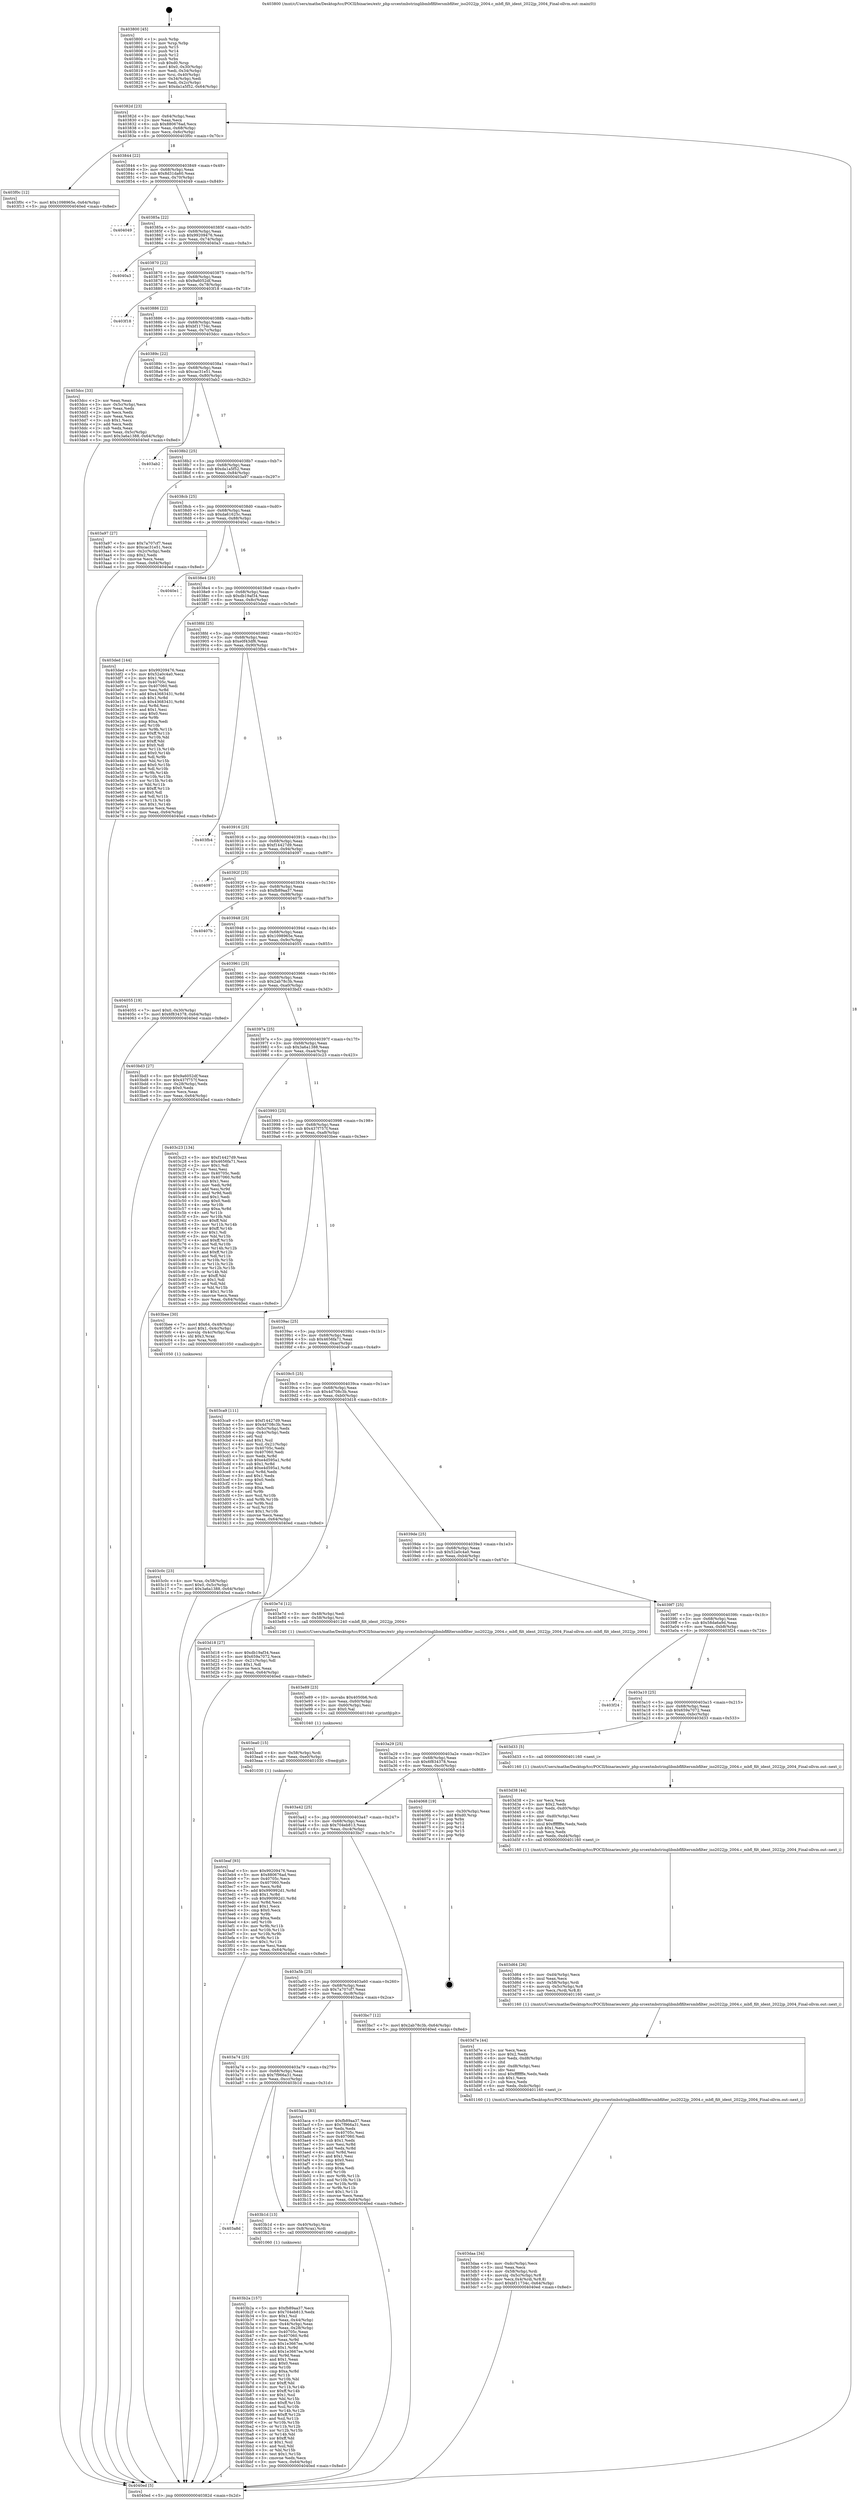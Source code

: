 digraph "0x403800" {
  label = "0x403800 (/mnt/c/Users/mathe/Desktop/tcc/POCII/binaries/extr_php-srcextmbstringlibmbflfiltersmbfilter_iso2022jp_2004.c_mbfl_filt_ident_2022jp_2004_Final-ollvm.out::main(0))"
  labelloc = "t"
  node[shape=record]

  Entry [label="",width=0.3,height=0.3,shape=circle,fillcolor=black,style=filled]
  "0x40382d" [label="{
     0x40382d [23]\l
     | [instrs]\l
     &nbsp;&nbsp;0x40382d \<+3\>: mov -0x64(%rbp),%eax\l
     &nbsp;&nbsp;0x403830 \<+2\>: mov %eax,%ecx\l
     &nbsp;&nbsp;0x403832 \<+6\>: sub $0x880676ad,%ecx\l
     &nbsp;&nbsp;0x403838 \<+3\>: mov %eax,-0x68(%rbp)\l
     &nbsp;&nbsp;0x40383b \<+3\>: mov %ecx,-0x6c(%rbp)\l
     &nbsp;&nbsp;0x40383e \<+6\>: je 0000000000403f0c \<main+0x70c\>\l
  }"]
  "0x403f0c" [label="{
     0x403f0c [12]\l
     | [instrs]\l
     &nbsp;&nbsp;0x403f0c \<+7\>: movl $0x1098965e,-0x64(%rbp)\l
     &nbsp;&nbsp;0x403f13 \<+5\>: jmp 00000000004040ed \<main+0x8ed\>\l
  }"]
  "0x403844" [label="{
     0x403844 [22]\l
     | [instrs]\l
     &nbsp;&nbsp;0x403844 \<+5\>: jmp 0000000000403849 \<main+0x49\>\l
     &nbsp;&nbsp;0x403849 \<+3\>: mov -0x68(%rbp),%eax\l
     &nbsp;&nbsp;0x40384c \<+5\>: sub $0x8d31da60,%eax\l
     &nbsp;&nbsp;0x403851 \<+3\>: mov %eax,-0x70(%rbp)\l
     &nbsp;&nbsp;0x403854 \<+6\>: je 0000000000404049 \<main+0x849\>\l
  }"]
  Exit [label="",width=0.3,height=0.3,shape=circle,fillcolor=black,style=filled,peripheries=2]
  "0x404049" [label="{
     0x404049\l
  }", style=dashed]
  "0x40385a" [label="{
     0x40385a [22]\l
     | [instrs]\l
     &nbsp;&nbsp;0x40385a \<+5\>: jmp 000000000040385f \<main+0x5f\>\l
     &nbsp;&nbsp;0x40385f \<+3\>: mov -0x68(%rbp),%eax\l
     &nbsp;&nbsp;0x403862 \<+5\>: sub $0x99209476,%eax\l
     &nbsp;&nbsp;0x403867 \<+3\>: mov %eax,-0x74(%rbp)\l
     &nbsp;&nbsp;0x40386a \<+6\>: je 00000000004040a3 \<main+0x8a3\>\l
  }"]
  "0x403eaf" [label="{
     0x403eaf [93]\l
     | [instrs]\l
     &nbsp;&nbsp;0x403eaf \<+5\>: mov $0x99209476,%eax\l
     &nbsp;&nbsp;0x403eb4 \<+5\>: mov $0x880676ad,%esi\l
     &nbsp;&nbsp;0x403eb9 \<+7\>: mov 0x40705c,%ecx\l
     &nbsp;&nbsp;0x403ec0 \<+7\>: mov 0x407060,%edx\l
     &nbsp;&nbsp;0x403ec7 \<+3\>: mov %ecx,%r8d\l
     &nbsp;&nbsp;0x403eca \<+7\>: add $0x990992d1,%r8d\l
     &nbsp;&nbsp;0x403ed1 \<+4\>: sub $0x1,%r8d\l
     &nbsp;&nbsp;0x403ed5 \<+7\>: sub $0x990992d1,%r8d\l
     &nbsp;&nbsp;0x403edc \<+4\>: imul %r8d,%ecx\l
     &nbsp;&nbsp;0x403ee0 \<+3\>: and $0x1,%ecx\l
     &nbsp;&nbsp;0x403ee3 \<+3\>: cmp $0x0,%ecx\l
     &nbsp;&nbsp;0x403ee6 \<+4\>: sete %r9b\l
     &nbsp;&nbsp;0x403eea \<+3\>: cmp $0xa,%edx\l
     &nbsp;&nbsp;0x403eed \<+4\>: setl %r10b\l
     &nbsp;&nbsp;0x403ef1 \<+3\>: mov %r9b,%r11b\l
     &nbsp;&nbsp;0x403ef4 \<+3\>: and %r10b,%r11b\l
     &nbsp;&nbsp;0x403ef7 \<+3\>: xor %r10b,%r9b\l
     &nbsp;&nbsp;0x403efa \<+3\>: or %r9b,%r11b\l
     &nbsp;&nbsp;0x403efd \<+4\>: test $0x1,%r11b\l
     &nbsp;&nbsp;0x403f01 \<+3\>: cmovne %esi,%eax\l
     &nbsp;&nbsp;0x403f04 \<+3\>: mov %eax,-0x64(%rbp)\l
     &nbsp;&nbsp;0x403f07 \<+5\>: jmp 00000000004040ed \<main+0x8ed\>\l
  }"]
  "0x4040a3" [label="{
     0x4040a3\l
  }", style=dashed]
  "0x403870" [label="{
     0x403870 [22]\l
     | [instrs]\l
     &nbsp;&nbsp;0x403870 \<+5\>: jmp 0000000000403875 \<main+0x75\>\l
     &nbsp;&nbsp;0x403875 \<+3\>: mov -0x68(%rbp),%eax\l
     &nbsp;&nbsp;0x403878 \<+5\>: sub $0x9a6052df,%eax\l
     &nbsp;&nbsp;0x40387d \<+3\>: mov %eax,-0x78(%rbp)\l
     &nbsp;&nbsp;0x403880 \<+6\>: je 0000000000403f18 \<main+0x718\>\l
  }"]
  "0x403ea0" [label="{
     0x403ea0 [15]\l
     | [instrs]\l
     &nbsp;&nbsp;0x403ea0 \<+4\>: mov -0x58(%rbp),%rdi\l
     &nbsp;&nbsp;0x403ea4 \<+6\>: mov %eax,-0xe0(%rbp)\l
     &nbsp;&nbsp;0x403eaa \<+5\>: call 0000000000401030 \<free@plt\>\l
     | [calls]\l
     &nbsp;&nbsp;0x401030 \{1\} (unknown)\l
  }"]
  "0x403f18" [label="{
     0x403f18\l
  }", style=dashed]
  "0x403886" [label="{
     0x403886 [22]\l
     | [instrs]\l
     &nbsp;&nbsp;0x403886 \<+5\>: jmp 000000000040388b \<main+0x8b\>\l
     &nbsp;&nbsp;0x40388b \<+3\>: mov -0x68(%rbp),%eax\l
     &nbsp;&nbsp;0x40388e \<+5\>: sub $0xbf11734c,%eax\l
     &nbsp;&nbsp;0x403893 \<+3\>: mov %eax,-0x7c(%rbp)\l
     &nbsp;&nbsp;0x403896 \<+6\>: je 0000000000403dcc \<main+0x5cc\>\l
  }"]
  "0x403e89" [label="{
     0x403e89 [23]\l
     | [instrs]\l
     &nbsp;&nbsp;0x403e89 \<+10\>: movabs $0x4050b6,%rdi\l
     &nbsp;&nbsp;0x403e93 \<+3\>: mov %eax,-0x60(%rbp)\l
     &nbsp;&nbsp;0x403e96 \<+3\>: mov -0x60(%rbp),%esi\l
     &nbsp;&nbsp;0x403e99 \<+2\>: mov $0x0,%al\l
     &nbsp;&nbsp;0x403e9b \<+5\>: call 0000000000401040 \<printf@plt\>\l
     | [calls]\l
     &nbsp;&nbsp;0x401040 \{1\} (unknown)\l
  }"]
  "0x403dcc" [label="{
     0x403dcc [33]\l
     | [instrs]\l
     &nbsp;&nbsp;0x403dcc \<+2\>: xor %eax,%eax\l
     &nbsp;&nbsp;0x403dce \<+3\>: mov -0x5c(%rbp),%ecx\l
     &nbsp;&nbsp;0x403dd1 \<+2\>: mov %eax,%edx\l
     &nbsp;&nbsp;0x403dd3 \<+2\>: sub %ecx,%edx\l
     &nbsp;&nbsp;0x403dd5 \<+2\>: mov %eax,%ecx\l
     &nbsp;&nbsp;0x403dd7 \<+3\>: sub $0x1,%ecx\l
     &nbsp;&nbsp;0x403dda \<+2\>: add %ecx,%edx\l
     &nbsp;&nbsp;0x403ddc \<+2\>: sub %edx,%eax\l
     &nbsp;&nbsp;0x403dde \<+3\>: mov %eax,-0x5c(%rbp)\l
     &nbsp;&nbsp;0x403de1 \<+7\>: movl $0x3a6a1388,-0x64(%rbp)\l
     &nbsp;&nbsp;0x403de8 \<+5\>: jmp 00000000004040ed \<main+0x8ed\>\l
  }"]
  "0x40389c" [label="{
     0x40389c [22]\l
     | [instrs]\l
     &nbsp;&nbsp;0x40389c \<+5\>: jmp 00000000004038a1 \<main+0xa1\>\l
     &nbsp;&nbsp;0x4038a1 \<+3\>: mov -0x68(%rbp),%eax\l
     &nbsp;&nbsp;0x4038a4 \<+5\>: sub $0xcac31e51,%eax\l
     &nbsp;&nbsp;0x4038a9 \<+3\>: mov %eax,-0x80(%rbp)\l
     &nbsp;&nbsp;0x4038ac \<+6\>: je 0000000000403ab2 \<main+0x2b2\>\l
  }"]
  "0x403daa" [label="{
     0x403daa [34]\l
     | [instrs]\l
     &nbsp;&nbsp;0x403daa \<+6\>: mov -0xdc(%rbp),%ecx\l
     &nbsp;&nbsp;0x403db0 \<+3\>: imul %eax,%ecx\l
     &nbsp;&nbsp;0x403db3 \<+4\>: mov -0x58(%rbp),%rdi\l
     &nbsp;&nbsp;0x403db7 \<+4\>: movslq -0x5c(%rbp),%r8\l
     &nbsp;&nbsp;0x403dbb \<+5\>: mov %ecx,0x4(%rdi,%r8,8)\l
     &nbsp;&nbsp;0x403dc0 \<+7\>: movl $0xbf11734c,-0x64(%rbp)\l
     &nbsp;&nbsp;0x403dc7 \<+5\>: jmp 00000000004040ed \<main+0x8ed\>\l
  }"]
  "0x403ab2" [label="{
     0x403ab2\l
  }", style=dashed]
  "0x4038b2" [label="{
     0x4038b2 [25]\l
     | [instrs]\l
     &nbsp;&nbsp;0x4038b2 \<+5\>: jmp 00000000004038b7 \<main+0xb7\>\l
     &nbsp;&nbsp;0x4038b7 \<+3\>: mov -0x68(%rbp),%eax\l
     &nbsp;&nbsp;0x4038ba \<+5\>: sub $0xda1a5f52,%eax\l
     &nbsp;&nbsp;0x4038bf \<+6\>: mov %eax,-0x84(%rbp)\l
     &nbsp;&nbsp;0x4038c5 \<+6\>: je 0000000000403a97 \<main+0x297\>\l
  }"]
  "0x403d7e" [label="{
     0x403d7e [44]\l
     | [instrs]\l
     &nbsp;&nbsp;0x403d7e \<+2\>: xor %ecx,%ecx\l
     &nbsp;&nbsp;0x403d80 \<+5\>: mov $0x2,%edx\l
     &nbsp;&nbsp;0x403d85 \<+6\>: mov %edx,-0xd8(%rbp)\l
     &nbsp;&nbsp;0x403d8b \<+1\>: cltd\l
     &nbsp;&nbsp;0x403d8c \<+6\>: mov -0xd8(%rbp),%esi\l
     &nbsp;&nbsp;0x403d92 \<+2\>: idiv %esi\l
     &nbsp;&nbsp;0x403d94 \<+6\>: imul $0xfffffffe,%edx,%edx\l
     &nbsp;&nbsp;0x403d9a \<+3\>: sub $0x1,%ecx\l
     &nbsp;&nbsp;0x403d9d \<+2\>: sub %ecx,%edx\l
     &nbsp;&nbsp;0x403d9f \<+6\>: mov %edx,-0xdc(%rbp)\l
     &nbsp;&nbsp;0x403da5 \<+5\>: call 0000000000401160 \<next_i\>\l
     | [calls]\l
     &nbsp;&nbsp;0x401160 \{1\} (/mnt/c/Users/mathe/Desktop/tcc/POCII/binaries/extr_php-srcextmbstringlibmbflfiltersmbfilter_iso2022jp_2004.c_mbfl_filt_ident_2022jp_2004_Final-ollvm.out::next_i)\l
  }"]
  "0x403a97" [label="{
     0x403a97 [27]\l
     | [instrs]\l
     &nbsp;&nbsp;0x403a97 \<+5\>: mov $0x7a707cf7,%eax\l
     &nbsp;&nbsp;0x403a9c \<+5\>: mov $0xcac31e51,%ecx\l
     &nbsp;&nbsp;0x403aa1 \<+3\>: mov -0x2c(%rbp),%edx\l
     &nbsp;&nbsp;0x403aa4 \<+3\>: cmp $0x2,%edx\l
     &nbsp;&nbsp;0x403aa7 \<+3\>: cmovne %ecx,%eax\l
     &nbsp;&nbsp;0x403aaa \<+3\>: mov %eax,-0x64(%rbp)\l
     &nbsp;&nbsp;0x403aad \<+5\>: jmp 00000000004040ed \<main+0x8ed\>\l
  }"]
  "0x4038cb" [label="{
     0x4038cb [25]\l
     | [instrs]\l
     &nbsp;&nbsp;0x4038cb \<+5\>: jmp 00000000004038d0 \<main+0xd0\>\l
     &nbsp;&nbsp;0x4038d0 \<+3\>: mov -0x68(%rbp),%eax\l
     &nbsp;&nbsp;0x4038d3 \<+5\>: sub $0xda61625c,%eax\l
     &nbsp;&nbsp;0x4038d8 \<+6\>: mov %eax,-0x88(%rbp)\l
     &nbsp;&nbsp;0x4038de \<+6\>: je 00000000004040e1 \<main+0x8e1\>\l
  }"]
  "0x4040ed" [label="{
     0x4040ed [5]\l
     | [instrs]\l
     &nbsp;&nbsp;0x4040ed \<+5\>: jmp 000000000040382d \<main+0x2d\>\l
  }"]
  "0x403800" [label="{
     0x403800 [45]\l
     | [instrs]\l
     &nbsp;&nbsp;0x403800 \<+1\>: push %rbp\l
     &nbsp;&nbsp;0x403801 \<+3\>: mov %rsp,%rbp\l
     &nbsp;&nbsp;0x403804 \<+2\>: push %r15\l
     &nbsp;&nbsp;0x403806 \<+2\>: push %r14\l
     &nbsp;&nbsp;0x403808 \<+2\>: push %r12\l
     &nbsp;&nbsp;0x40380a \<+1\>: push %rbx\l
     &nbsp;&nbsp;0x40380b \<+7\>: sub $0xd0,%rsp\l
     &nbsp;&nbsp;0x403812 \<+7\>: movl $0x0,-0x30(%rbp)\l
     &nbsp;&nbsp;0x403819 \<+3\>: mov %edi,-0x34(%rbp)\l
     &nbsp;&nbsp;0x40381c \<+4\>: mov %rsi,-0x40(%rbp)\l
     &nbsp;&nbsp;0x403820 \<+3\>: mov -0x34(%rbp),%edi\l
     &nbsp;&nbsp;0x403823 \<+3\>: mov %edi,-0x2c(%rbp)\l
     &nbsp;&nbsp;0x403826 \<+7\>: movl $0xda1a5f52,-0x64(%rbp)\l
  }"]
  "0x403d64" [label="{
     0x403d64 [26]\l
     | [instrs]\l
     &nbsp;&nbsp;0x403d64 \<+6\>: mov -0xd4(%rbp),%ecx\l
     &nbsp;&nbsp;0x403d6a \<+3\>: imul %eax,%ecx\l
     &nbsp;&nbsp;0x403d6d \<+4\>: mov -0x58(%rbp),%rdi\l
     &nbsp;&nbsp;0x403d71 \<+4\>: movslq -0x5c(%rbp),%r8\l
     &nbsp;&nbsp;0x403d75 \<+4\>: mov %ecx,(%rdi,%r8,8)\l
     &nbsp;&nbsp;0x403d79 \<+5\>: call 0000000000401160 \<next_i\>\l
     | [calls]\l
     &nbsp;&nbsp;0x401160 \{1\} (/mnt/c/Users/mathe/Desktop/tcc/POCII/binaries/extr_php-srcextmbstringlibmbflfiltersmbfilter_iso2022jp_2004.c_mbfl_filt_ident_2022jp_2004_Final-ollvm.out::next_i)\l
  }"]
  "0x4040e1" [label="{
     0x4040e1\l
  }", style=dashed]
  "0x4038e4" [label="{
     0x4038e4 [25]\l
     | [instrs]\l
     &nbsp;&nbsp;0x4038e4 \<+5\>: jmp 00000000004038e9 \<main+0xe9\>\l
     &nbsp;&nbsp;0x4038e9 \<+3\>: mov -0x68(%rbp),%eax\l
     &nbsp;&nbsp;0x4038ec \<+5\>: sub $0xdb19af34,%eax\l
     &nbsp;&nbsp;0x4038f1 \<+6\>: mov %eax,-0x8c(%rbp)\l
     &nbsp;&nbsp;0x4038f7 \<+6\>: je 0000000000403ded \<main+0x5ed\>\l
  }"]
  "0x403d38" [label="{
     0x403d38 [44]\l
     | [instrs]\l
     &nbsp;&nbsp;0x403d38 \<+2\>: xor %ecx,%ecx\l
     &nbsp;&nbsp;0x403d3a \<+5\>: mov $0x2,%edx\l
     &nbsp;&nbsp;0x403d3f \<+6\>: mov %edx,-0xd0(%rbp)\l
     &nbsp;&nbsp;0x403d45 \<+1\>: cltd\l
     &nbsp;&nbsp;0x403d46 \<+6\>: mov -0xd0(%rbp),%esi\l
     &nbsp;&nbsp;0x403d4c \<+2\>: idiv %esi\l
     &nbsp;&nbsp;0x403d4e \<+6\>: imul $0xfffffffe,%edx,%edx\l
     &nbsp;&nbsp;0x403d54 \<+3\>: sub $0x1,%ecx\l
     &nbsp;&nbsp;0x403d57 \<+2\>: sub %ecx,%edx\l
     &nbsp;&nbsp;0x403d59 \<+6\>: mov %edx,-0xd4(%rbp)\l
     &nbsp;&nbsp;0x403d5f \<+5\>: call 0000000000401160 \<next_i\>\l
     | [calls]\l
     &nbsp;&nbsp;0x401160 \{1\} (/mnt/c/Users/mathe/Desktop/tcc/POCII/binaries/extr_php-srcextmbstringlibmbflfiltersmbfilter_iso2022jp_2004.c_mbfl_filt_ident_2022jp_2004_Final-ollvm.out::next_i)\l
  }"]
  "0x403ded" [label="{
     0x403ded [144]\l
     | [instrs]\l
     &nbsp;&nbsp;0x403ded \<+5\>: mov $0x99209476,%eax\l
     &nbsp;&nbsp;0x403df2 \<+5\>: mov $0x52a0c4a0,%ecx\l
     &nbsp;&nbsp;0x403df7 \<+2\>: mov $0x1,%dl\l
     &nbsp;&nbsp;0x403df9 \<+7\>: mov 0x40705c,%esi\l
     &nbsp;&nbsp;0x403e00 \<+7\>: mov 0x407060,%edi\l
     &nbsp;&nbsp;0x403e07 \<+3\>: mov %esi,%r8d\l
     &nbsp;&nbsp;0x403e0a \<+7\>: add $0x43683431,%r8d\l
     &nbsp;&nbsp;0x403e11 \<+4\>: sub $0x1,%r8d\l
     &nbsp;&nbsp;0x403e15 \<+7\>: sub $0x43683431,%r8d\l
     &nbsp;&nbsp;0x403e1c \<+4\>: imul %r8d,%esi\l
     &nbsp;&nbsp;0x403e20 \<+3\>: and $0x1,%esi\l
     &nbsp;&nbsp;0x403e23 \<+3\>: cmp $0x0,%esi\l
     &nbsp;&nbsp;0x403e26 \<+4\>: sete %r9b\l
     &nbsp;&nbsp;0x403e2a \<+3\>: cmp $0xa,%edi\l
     &nbsp;&nbsp;0x403e2d \<+4\>: setl %r10b\l
     &nbsp;&nbsp;0x403e31 \<+3\>: mov %r9b,%r11b\l
     &nbsp;&nbsp;0x403e34 \<+4\>: xor $0xff,%r11b\l
     &nbsp;&nbsp;0x403e38 \<+3\>: mov %r10b,%bl\l
     &nbsp;&nbsp;0x403e3b \<+3\>: xor $0xff,%bl\l
     &nbsp;&nbsp;0x403e3e \<+3\>: xor $0x0,%dl\l
     &nbsp;&nbsp;0x403e41 \<+3\>: mov %r11b,%r14b\l
     &nbsp;&nbsp;0x403e44 \<+4\>: and $0x0,%r14b\l
     &nbsp;&nbsp;0x403e48 \<+3\>: and %dl,%r9b\l
     &nbsp;&nbsp;0x403e4b \<+3\>: mov %bl,%r15b\l
     &nbsp;&nbsp;0x403e4e \<+4\>: and $0x0,%r15b\l
     &nbsp;&nbsp;0x403e52 \<+3\>: and %dl,%r10b\l
     &nbsp;&nbsp;0x403e55 \<+3\>: or %r9b,%r14b\l
     &nbsp;&nbsp;0x403e58 \<+3\>: or %r10b,%r15b\l
     &nbsp;&nbsp;0x403e5b \<+3\>: xor %r15b,%r14b\l
     &nbsp;&nbsp;0x403e5e \<+3\>: or %bl,%r11b\l
     &nbsp;&nbsp;0x403e61 \<+4\>: xor $0xff,%r11b\l
     &nbsp;&nbsp;0x403e65 \<+3\>: or $0x0,%dl\l
     &nbsp;&nbsp;0x403e68 \<+3\>: and %dl,%r11b\l
     &nbsp;&nbsp;0x403e6b \<+3\>: or %r11b,%r14b\l
     &nbsp;&nbsp;0x403e6e \<+4\>: test $0x1,%r14b\l
     &nbsp;&nbsp;0x403e72 \<+3\>: cmovne %ecx,%eax\l
     &nbsp;&nbsp;0x403e75 \<+3\>: mov %eax,-0x64(%rbp)\l
     &nbsp;&nbsp;0x403e78 \<+5\>: jmp 00000000004040ed \<main+0x8ed\>\l
  }"]
  "0x4038fd" [label="{
     0x4038fd [25]\l
     | [instrs]\l
     &nbsp;&nbsp;0x4038fd \<+5\>: jmp 0000000000403902 \<main+0x102\>\l
     &nbsp;&nbsp;0x403902 \<+3\>: mov -0x68(%rbp),%eax\l
     &nbsp;&nbsp;0x403905 \<+5\>: sub $0xe0f43df6,%eax\l
     &nbsp;&nbsp;0x40390a \<+6\>: mov %eax,-0x90(%rbp)\l
     &nbsp;&nbsp;0x403910 \<+6\>: je 0000000000403fb4 \<main+0x7b4\>\l
  }"]
  "0x403c0c" [label="{
     0x403c0c [23]\l
     | [instrs]\l
     &nbsp;&nbsp;0x403c0c \<+4\>: mov %rax,-0x58(%rbp)\l
     &nbsp;&nbsp;0x403c10 \<+7\>: movl $0x0,-0x5c(%rbp)\l
     &nbsp;&nbsp;0x403c17 \<+7\>: movl $0x3a6a1388,-0x64(%rbp)\l
     &nbsp;&nbsp;0x403c1e \<+5\>: jmp 00000000004040ed \<main+0x8ed\>\l
  }"]
  "0x403fb4" [label="{
     0x403fb4\l
  }", style=dashed]
  "0x403916" [label="{
     0x403916 [25]\l
     | [instrs]\l
     &nbsp;&nbsp;0x403916 \<+5\>: jmp 000000000040391b \<main+0x11b\>\l
     &nbsp;&nbsp;0x40391b \<+3\>: mov -0x68(%rbp),%eax\l
     &nbsp;&nbsp;0x40391e \<+5\>: sub $0xf14427d9,%eax\l
     &nbsp;&nbsp;0x403923 \<+6\>: mov %eax,-0x94(%rbp)\l
     &nbsp;&nbsp;0x403929 \<+6\>: je 0000000000404097 \<main+0x897\>\l
  }"]
  "0x403b2a" [label="{
     0x403b2a [157]\l
     | [instrs]\l
     &nbsp;&nbsp;0x403b2a \<+5\>: mov $0xfb89aa37,%ecx\l
     &nbsp;&nbsp;0x403b2f \<+5\>: mov $0x704eb813,%edx\l
     &nbsp;&nbsp;0x403b34 \<+3\>: mov $0x1,%sil\l
     &nbsp;&nbsp;0x403b37 \<+3\>: mov %eax,-0x44(%rbp)\l
     &nbsp;&nbsp;0x403b3a \<+3\>: mov -0x44(%rbp),%eax\l
     &nbsp;&nbsp;0x403b3d \<+3\>: mov %eax,-0x28(%rbp)\l
     &nbsp;&nbsp;0x403b40 \<+7\>: mov 0x40705c,%eax\l
     &nbsp;&nbsp;0x403b47 \<+8\>: mov 0x407060,%r8d\l
     &nbsp;&nbsp;0x403b4f \<+3\>: mov %eax,%r9d\l
     &nbsp;&nbsp;0x403b52 \<+7\>: sub $0x1e3667ee,%r9d\l
     &nbsp;&nbsp;0x403b59 \<+4\>: sub $0x1,%r9d\l
     &nbsp;&nbsp;0x403b5d \<+7\>: add $0x1e3667ee,%r9d\l
     &nbsp;&nbsp;0x403b64 \<+4\>: imul %r9d,%eax\l
     &nbsp;&nbsp;0x403b68 \<+3\>: and $0x1,%eax\l
     &nbsp;&nbsp;0x403b6b \<+3\>: cmp $0x0,%eax\l
     &nbsp;&nbsp;0x403b6e \<+4\>: sete %r10b\l
     &nbsp;&nbsp;0x403b72 \<+4\>: cmp $0xa,%r8d\l
     &nbsp;&nbsp;0x403b76 \<+4\>: setl %r11b\l
     &nbsp;&nbsp;0x403b7a \<+3\>: mov %r10b,%bl\l
     &nbsp;&nbsp;0x403b7d \<+3\>: xor $0xff,%bl\l
     &nbsp;&nbsp;0x403b80 \<+3\>: mov %r11b,%r14b\l
     &nbsp;&nbsp;0x403b83 \<+4\>: xor $0xff,%r14b\l
     &nbsp;&nbsp;0x403b87 \<+4\>: xor $0x1,%sil\l
     &nbsp;&nbsp;0x403b8b \<+3\>: mov %bl,%r15b\l
     &nbsp;&nbsp;0x403b8e \<+4\>: and $0xff,%r15b\l
     &nbsp;&nbsp;0x403b92 \<+3\>: and %sil,%r10b\l
     &nbsp;&nbsp;0x403b95 \<+3\>: mov %r14b,%r12b\l
     &nbsp;&nbsp;0x403b98 \<+4\>: and $0xff,%r12b\l
     &nbsp;&nbsp;0x403b9c \<+3\>: and %sil,%r11b\l
     &nbsp;&nbsp;0x403b9f \<+3\>: or %r10b,%r15b\l
     &nbsp;&nbsp;0x403ba2 \<+3\>: or %r11b,%r12b\l
     &nbsp;&nbsp;0x403ba5 \<+3\>: xor %r12b,%r15b\l
     &nbsp;&nbsp;0x403ba8 \<+3\>: or %r14b,%bl\l
     &nbsp;&nbsp;0x403bab \<+3\>: xor $0xff,%bl\l
     &nbsp;&nbsp;0x403bae \<+4\>: or $0x1,%sil\l
     &nbsp;&nbsp;0x403bb2 \<+3\>: and %sil,%bl\l
     &nbsp;&nbsp;0x403bb5 \<+3\>: or %bl,%r15b\l
     &nbsp;&nbsp;0x403bb8 \<+4\>: test $0x1,%r15b\l
     &nbsp;&nbsp;0x403bbc \<+3\>: cmovne %edx,%ecx\l
     &nbsp;&nbsp;0x403bbf \<+3\>: mov %ecx,-0x64(%rbp)\l
     &nbsp;&nbsp;0x403bc2 \<+5\>: jmp 00000000004040ed \<main+0x8ed\>\l
  }"]
  "0x404097" [label="{
     0x404097\l
  }", style=dashed]
  "0x40392f" [label="{
     0x40392f [25]\l
     | [instrs]\l
     &nbsp;&nbsp;0x40392f \<+5\>: jmp 0000000000403934 \<main+0x134\>\l
     &nbsp;&nbsp;0x403934 \<+3\>: mov -0x68(%rbp),%eax\l
     &nbsp;&nbsp;0x403937 \<+5\>: sub $0xfb89aa37,%eax\l
     &nbsp;&nbsp;0x40393c \<+6\>: mov %eax,-0x98(%rbp)\l
     &nbsp;&nbsp;0x403942 \<+6\>: je 000000000040407b \<main+0x87b\>\l
  }"]
  "0x403a8d" [label="{
     0x403a8d\l
  }", style=dashed]
  "0x40407b" [label="{
     0x40407b\l
  }", style=dashed]
  "0x403948" [label="{
     0x403948 [25]\l
     | [instrs]\l
     &nbsp;&nbsp;0x403948 \<+5\>: jmp 000000000040394d \<main+0x14d\>\l
     &nbsp;&nbsp;0x40394d \<+3\>: mov -0x68(%rbp),%eax\l
     &nbsp;&nbsp;0x403950 \<+5\>: sub $0x1098965e,%eax\l
     &nbsp;&nbsp;0x403955 \<+6\>: mov %eax,-0x9c(%rbp)\l
     &nbsp;&nbsp;0x40395b \<+6\>: je 0000000000404055 \<main+0x855\>\l
  }"]
  "0x403b1d" [label="{
     0x403b1d [13]\l
     | [instrs]\l
     &nbsp;&nbsp;0x403b1d \<+4\>: mov -0x40(%rbp),%rax\l
     &nbsp;&nbsp;0x403b21 \<+4\>: mov 0x8(%rax),%rdi\l
     &nbsp;&nbsp;0x403b25 \<+5\>: call 0000000000401060 \<atoi@plt\>\l
     | [calls]\l
     &nbsp;&nbsp;0x401060 \{1\} (unknown)\l
  }"]
  "0x404055" [label="{
     0x404055 [19]\l
     | [instrs]\l
     &nbsp;&nbsp;0x404055 \<+7\>: movl $0x0,-0x30(%rbp)\l
     &nbsp;&nbsp;0x40405c \<+7\>: movl $0x6f834378,-0x64(%rbp)\l
     &nbsp;&nbsp;0x404063 \<+5\>: jmp 00000000004040ed \<main+0x8ed\>\l
  }"]
  "0x403961" [label="{
     0x403961 [25]\l
     | [instrs]\l
     &nbsp;&nbsp;0x403961 \<+5\>: jmp 0000000000403966 \<main+0x166\>\l
     &nbsp;&nbsp;0x403966 \<+3\>: mov -0x68(%rbp),%eax\l
     &nbsp;&nbsp;0x403969 \<+5\>: sub $0x2ab78c3b,%eax\l
     &nbsp;&nbsp;0x40396e \<+6\>: mov %eax,-0xa0(%rbp)\l
     &nbsp;&nbsp;0x403974 \<+6\>: je 0000000000403bd3 \<main+0x3d3\>\l
  }"]
  "0x403a74" [label="{
     0x403a74 [25]\l
     | [instrs]\l
     &nbsp;&nbsp;0x403a74 \<+5\>: jmp 0000000000403a79 \<main+0x279\>\l
     &nbsp;&nbsp;0x403a79 \<+3\>: mov -0x68(%rbp),%eax\l
     &nbsp;&nbsp;0x403a7c \<+5\>: sub $0x7f966a31,%eax\l
     &nbsp;&nbsp;0x403a81 \<+6\>: mov %eax,-0xcc(%rbp)\l
     &nbsp;&nbsp;0x403a87 \<+6\>: je 0000000000403b1d \<main+0x31d\>\l
  }"]
  "0x403bd3" [label="{
     0x403bd3 [27]\l
     | [instrs]\l
     &nbsp;&nbsp;0x403bd3 \<+5\>: mov $0x9a6052df,%eax\l
     &nbsp;&nbsp;0x403bd8 \<+5\>: mov $0x437f757f,%ecx\l
     &nbsp;&nbsp;0x403bdd \<+3\>: mov -0x28(%rbp),%edx\l
     &nbsp;&nbsp;0x403be0 \<+3\>: cmp $0x0,%edx\l
     &nbsp;&nbsp;0x403be3 \<+3\>: cmove %ecx,%eax\l
     &nbsp;&nbsp;0x403be6 \<+3\>: mov %eax,-0x64(%rbp)\l
     &nbsp;&nbsp;0x403be9 \<+5\>: jmp 00000000004040ed \<main+0x8ed\>\l
  }"]
  "0x40397a" [label="{
     0x40397a [25]\l
     | [instrs]\l
     &nbsp;&nbsp;0x40397a \<+5\>: jmp 000000000040397f \<main+0x17f\>\l
     &nbsp;&nbsp;0x40397f \<+3\>: mov -0x68(%rbp),%eax\l
     &nbsp;&nbsp;0x403982 \<+5\>: sub $0x3a6a1388,%eax\l
     &nbsp;&nbsp;0x403987 \<+6\>: mov %eax,-0xa4(%rbp)\l
     &nbsp;&nbsp;0x40398d \<+6\>: je 0000000000403c23 \<main+0x423\>\l
  }"]
  "0x403aca" [label="{
     0x403aca [83]\l
     | [instrs]\l
     &nbsp;&nbsp;0x403aca \<+5\>: mov $0xfb89aa37,%eax\l
     &nbsp;&nbsp;0x403acf \<+5\>: mov $0x7f966a31,%ecx\l
     &nbsp;&nbsp;0x403ad4 \<+2\>: xor %edx,%edx\l
     &nbsp;&nbsp;0x403ad6 \<+7\>: mov 0x40705c,%esi\l
     &nbsp;&nbsp;0x403add \<+7\>: mov 0x407060,%edi\l
     &nbsp;&nbsp;0x403ae4 \<+3\>: sub $0x1,%edx\l
     &nbsp;&nbsp;0x403ae7 \<+3\>: mov %esi,%r8d\l
     &nbsp;&nbsp;0x403aea \<+3\>: add %edx,%r8d\l
     &nbsp;&nbsp;0x403aed \<+4\>: imul %r8d,%esi\l
     &nbsp;&nbsp;0x403af1 \<+3\>: and $0x1,%esi\l
     &nbsp;&nbsp;0x403af4 \<+3\>: cmp $0x0,%esi\l
     &nbsp;&nbsp;0x403af7 \<+4\>: sete %r9b\l
     &nbsp;&nbsp;0x403afb \<+3\>: cmp $0xa,%edi\l
     &nbsp;&nbsp;0x403afe \<+4\>: setl %r10b\l
     &nbsp;&nbsp;0x403b02 \<+3\>: mov %r9b,%r11b\l
     &nbsp;&nbsp;0x403b05 \<+3\>: and %r10b,%r11b\l
     &nbsp;&nbsp;0x403b08 \<+3\>: xor %r10b,%r9b\l
     &nbsp;&nbsp;0x403b0b \<+3\>: or %r9b,%r11b\l
     &nbsp;&nbsp;0x403b0e \<+4\>: test $0x1,%r11b\l
     &nbsp;&nbsp;0x403b12 \<+3\>: cmovne %ecx,%eax\l
     &nbsp;&nbsp;0x403b15 \<+3\>: mov %eax,-0x64(%rbp)\l
     &nbsp;&nbsp;0x403b18 \<+5\>: jmp 00000000004040ed \<main+0x8ed\>\l
  }"]
  "0x403c23" [label="{
     0x403c23 [134]\l
     | [instrs]\l
     &nbsp;&nbsp;0x403c23 \<+5\>: mov $0xf14427d9,%eax\l
     &nbsp;&nbsp;0x403c28 \<+5\>: mov $0x4656fa71,%ecx\l
     &nbsp;&nbsp;0x403c2d \<+2\>: mov $0x1,%dl\l
     &nbsp;&nbsp;0x403c2f \<+2\>: xor %esi,%esi\l
     &nbsp;&nbsp;0x403c31 \<+7\>: mov 0x40705c,%edi\l
     &nbsp;&nbsp;0x403c38 \<+8\>: mov 0x407060,%r8d\l
     &nbsp;&nbsp;0x403c40 \<+3\>: sub $0x1,%esi\l
     &nbsp;&nbsp;0x403c43 \<+3\>: mov %edi,%r9d\l
     &nbsp;&nbsp;0x403c46 \<+3\>: add %esi,%r9d\l
     &nbsp;&nbsp;0x403c49 \<+4\>: imul %r9d,%edi\l
     &nbsp;&nbsp;0x403c4d \<+3\>: and $0x1,%edi\l
     &nbsp;&nbsp;0x403c50 \<+3\>: cmp $0x0,%edi\l
     &nbsp;&nbsp;0x403c53 \<+4\>: sete %r10b\l
     &nbsp;&nbsp;0x403c57 \<+4\>: cmp $0xa,%r8d\l
     &nbsp;&nbsp;0x403c5b \<+4\>: setl %r11b\l
     &nbsp;&nbsp;0x403c5f \<+3\>: mov %r10b,%bl\l
     &nbsp;&nbsp;0x403c62 \<+3\>: xor $0xff,%bl\l
     &nbsp;&nbsp;0x403c65 \<+3\>: mov %r11b,%r14b\l
     &nbsp;&nbsp;0x403c68 \<+4\>: xor $0xff,%r14b\l
     &nbsp;&nbsp;0x403c6c \<+3\>: xor $0x1,%dl\l
     &nbsp;&nbsp;0x403c6f \<+3\>: mov %bl,%r15b\l
     &nbsp;&nbsp;0x403c72 \<+4\>: and $0xff,%r15b\l
     &nbsp;&nbsp;0x403c76 \<+3\>: and %dl,%r10b\l
     &nbsp;&nbsp;0x403c79 \<+3\>: mov %r14b,%r12b\l
     &nbsp;&nbsp;0x403c7c \<+4\>: and $0xff,%r12b\l
     &nbsp;&nbsp;0x403c80 \<+3\>: and %dl,%r11b\l
     &nbsp;&nbsp;0x403c83 \<+3\>: or %r10b,%r15b\l
     &nbsp;&nbsp;0x403c86 \<+3\>: or %r11b,%r12b\l
     &nbsp;&nbsp;0x403c89 \<+3\>: xor %r12b,%r15b\l
     &nbsp;&nbsp;0x403c8c \<+3\>: or %r14b,%bl\l
     &nbsp;&nbsp;0x403c8f \<+3\>: xor $0xff,%bl\l
     &nbsp;&nbsp;0x403c92 \<+3\>: or $0x1,%dl\l
     &nbsp;&nbsp;0x403c95 \<+2\>: and %dl,%bl\l
     &nbsp;&nbsp;0x403c97 \<+3\>: or %bl,%r15b\l
     &nbsp;&nbsp;0x403c9a \<+4\>: test $0x1,%r15b\l
     &nbsp;&nbsp;0x403c9e \<+3\>: cmovne %ecx,%eax\l
     &nbsp;&nbsp;0x403ca1 \<+3\>: mov %eax,-0x64(%rbp)\l
     &nbsp;&nbsp;0x403ca4 \<+5\>: jmp 00000000004040ed \<main+0x8ed\>\l
  }"]
  "0x403993" [label="{
     0x403993 [25]\l
     | [instrs]\l
     &nbsp;&nbsp;0x403993 \<+5\>: jmp 0000000000403998 \<main+0x198\>\l
     &nbsp;&nbsp;0x403998 \<+3\>: mov -0x68(%rbp),%eax\l
     &nbsp;&nbsp;0x40399b \<+5\>: sub $0x437f757f,%eax\l
     &nbsp;&nbsp;0x4039a0 \<+6\>: mov %eax,-0xa8(%rbp)\l
     &nbsp;&nbsp;0x4039a6 \<+6\>: je 0000000000403bee \<main+0x3ee\>\l
  }"]
  "0x403a5b" [label="{
     0x403a5b [25]\l
     | [instrs]\l
     &nbsp;&nbsp;0x403a5b \<+5\>: jmp 0000000000403a60 \<main+0x260\>\l
     &nbsp;&nbsp;0x403a60 \<+3\>: mov -0x68(%rbp),%eax\l
     &nbsp;&nbsp;0x403a63 \<+5\>: sub $0x7a707cf7,%eax\l
     &nbsp;&nbsp;0x403a68 \<+6\>: mov %eax,-0xc8(%rbp)\l
     &nbsp;&nbsp;0x403a6e \<+6\>: je 0000000000403aca \<main+0x2ca\>\l
  }"]
  "0x403bee" [label="{
     0x403bee [30]\l
     | [instrs]\l
     &nbsp;&nbsp;0x403bee \<+7\>: movl $0x64,-0x48(%rbp)\l
     &nbsp;&nbsp;0x403bf5 \<+7\>: movl $0x1,-0x4c(%rbp)\l
     &nbsp;&nbsp;0x403bfc \<+4\>: movslq -0x4c(%rbp),%rax\l
     &nbsp;&nbsp;0x403c00 \<+4\>: shl $0x3,%rax\l
     &nbsp;&nbsp;0x403c04 \<+3\>: mov %rax,%rdi\l
     &nbsp;&nbsp;0x403c07 \<+5\>: call 0000000000401050 \<malloc@plt\>\l
     | [calls]\l
     &nbsp;&nbsp;0x401050 \{1\} (unknown)\l
  }"]
  "0x4039ac" [label="{
     0x4039ac [25]\l
     | [instrs]\l
     &nbsp;&nbsp;0x4039ac \<+5\>: jmp 00000000004039b1 \<main+0x1b1\>\l
     &nbsp;&nbsp;0x4039b1 \<+3\>: mov -0x68(%rbp),%eax\l
     &nbsp;&nbsp;0x4039b4 \<+5\>: sub $0x4656fa71,%eax\l
     &nbsp;&nbsp;0x4039b9 \<+6\>: mov %eax,-0xac(%rbp)\l
     &nbsp;&nbsp;0x4039bf \<+6\>: je 0000000000403ca9 \<main+0x4a9\>\l
  }"]
  "0x403bc7" [label="{
     0x403bc7 [12]\l
     | [instrs]\l
     &nbsp;&nbsp;0x403bc7 \<+7\>: movl $0x2ab78c3b,-0x64(%rbp)\l
     &nbsp;&nbsp;0x403bce \<+5\>: jmp 00000000004040ed \<main+0x8ed\>\l
  }"]
  "0x403ca9" [label="{
     0x403ca9 [111]\l
     | [instrs]\l
     &nbsp;&nbsp;0x403ca9 \<+5\>: mov $0xf14427d9,%eax\l
     &nbsp;&nbsp;0x403cae \<+5\>: mov $0x4d708c3b,%ecx\l
     &nbsp;&nbsp;0x403cb3 \<+3\>: mov -0x5c(%rbp),%edx\l
     &nbsp;&nbsp;0x403cb6 \<+3\>: cmp -0x4c(%rbp),%edx\l
     &nbsp;&nbsp;0x403cb9 \<+4\>: setl %sil\l
     &nbsp;&nbsp;0x403cbd \<+4\>: and $0x1,%sil\l
     &nbsp;&nbsp;0x403cc1 \<+4\>: mov %sil,-0x21(%rbp)\l
     &nbsp;&nbsp;0x403cc5 \<+7\>: mov 0x40705c,%edx\l
     &nbsp;&nbsp;0x403ccc \<+7\>: mov 0x407060,%edi\l
     &nbsp;&nbsp;0x403cd3 \<+3\>: mov %edx,%r8d\l
     &nbsp;&nbsp;0x403cd6 \<+7\>: sub $0xe4d595a1,%r8d\l
     &nbsp;&nbsp;0x403cdd \<+4\>: sub $0x1,%r8d\l
     &nbsp;&nbsp;0x403ce1 \<+7\>: add $0xe4d595a1,%r8d\l
     &nbsp;&nbsp;0x403ce8 \<+4\>: imul %r8d,%edx\l
     &nbsp;&nbsp;0x403cec \<+3\>: and $0x1,%edx\l
     &nbsp;&nbsp;0x403cef \<+3\>: cmp $0x0,%edx\l
     &nbsp;&nbsp;0x403cf2 \<+4\>: sete %sil\l
     &nbsp;&nbsp;0x403cf6 \<+3\>: cmp $0xa,%edi\l
     &nbsp;&nbsp;0x403cf9 \<+4\>: setl %r9b\l
     &nbsp;&nbsp;0x403cfd \<+3\>: mov %sil,%r10b\l
     &nbsp;&nbsp;0x403d00 \<+3\>: and %r9b,%r10b\l
     &nbsp;&nbsp;0x403d03 \<+3\>: xor %r9b,%sil\l
     &nbsp;&nbsp;0x403d06 \<+3\>: or %sil,%r10b\l
     &nbsp;&nbsp;0x403d09 \<+4\>: test $0x1,%r10b\l
     &nbsp;&nbsp;0x403d0d \<+3\>: cmovne %ecx,%eax\l
     &nbsp;&nbsp;0x403d10 \<+3\>: mov %eax,-0x64(%rbp)\l
     &nbsp;&nbsp;0x403d13 \<+5\>: jmp 00000000004040ed \<main+0x8ed\>\l
  }"]
  "0x4039c5" [label="{
     0x4039c5 [25]\l
     | [instrs]\l
     &nbsp;&nbsp;0x4039c5 \<+5\>: jmp 00000000004039ca \<main+0x1ca\>\l
     &nbsp;&nbsp;0x4039ca \<+3\>: mov -0x68(%rbp),%eax\l
     &nbsp;&nbsp;0x4039cd \<+5\>: sub $0x4d708c3b,%eax\l
     &nbsp;&nbsp;0x4039d2 \<+6\>: mov %eax,-0xb0(%rbp)\l
     &nbsp;&nbsp;0x4039d8 \<+6\>: je 0000000000403d18 \<main+0x518\>\l
  }"]
  "0x403a42" [label="{
     0x403a42 [25]\l
     | [instrs]\l
     &nbsp;&nbsp;0x403a42 \<+5\>: jmp 0000000000403a47 \<main+0x247\>\l
     &nbsp;&nbsp;0x403a47 \<+3\>: mov -0x68(%rbp),%eax\l
     &nbsp;&nbsp;0x403a4a \<+5\>: sub $0x704eb813,%eax\l
     &nbsp;&nbsp;0x403a4f \<+6\>: mov %eax,-0xc4(%rbp)\l
     &nbsp;&nbsp;0x403a55 \<+6\>: je 0000000000403bc7 \<main+0x3c7\>\l
  }"]
  "0x403d18" [label="{
     0x403d18 [27]\l
     | [instrs]\l
     &nbsp;&nbsp;0x403d18 \<+5\>: mov $0xdb19af34,%eax\l
     &nbsp;&nbsp;0x403d1d \<+5\>: mov $0x659a7072,%ecx\l
     &nbsp;&nbsp;0x403d22 \<+3\>: mov -0x21(%rbp),%dl\l
     &nbsp;&nbsp;0x403d25 \<+3\>: test $0x1,%dl\l
     &nbsp;&nbsp;0x403d28 \<+3\>: cmovne %ecx,%eax\l
     &nbsp;&nbsp;0x403d2b \<+3\>: mov %eax,-0x64(%rbp)\l
     &nbsp;&nbsp;0x403d2e \<+5\>: jmp 00000000004040ed \<main+0x8ed\>\l
  }"]
  "0x4039de" [label="{
     0x4039de [25]\l
     | [instrs]\l
     &nbsp;&nbsp;0x4039de \<+5\>: jmp 00000000004039e3 \<main+0x1e3\>\l
     &nbsp;&nbsp;0x4039e3 \<+3\>: mov -0x68(%rbp),%eax\l
     &nbsp;&nbsp;0x4039e6 \<+5\>: sub $0x52a0c4a0,%eax\l
     &nbsp;&nbsp;0x4039eb \<+6\>: mov %eax,-0xb4(%rbp)\l
     &nbsp;&nbsp;0x4039f1 \<+6\>: je 0000000000403e7d \<main+0x67d\>\l
  }"]
  "0x404068" [label="{
     0x404068 [19]\l
     | [instrs]\l
     &nbsp;&nbsp;0x404068 \<+3\>: mov -0x30(%rbp),%eax\l
     &nbsp;&nbsp;0x40406b \<+7\>: add $0xd0,%rsp\l
     &nbsp;&nbsp;0x404072 \<+1\>: pop %rbx\l
     &nbsp;&nbsp;0x404073 \<+2\>: pop %r12\l
     &nbsp;&nbsp;0x404075 \<+2\>: pop %r14\l
     &nbsp;&nbsp;0x404077 \<+2\>: pop %r15\l
     &nbsp;&nbsp;0x404079 \<+1\>: pop %rbp\l
     &nbsp;&nbsp;0x40407a \<+1\>: ret\l
  }"]
  "0x403e7d" [label="{
     0x403e7d [12]\l
     | [instrs]\l
     &nbsp;&nbsp;0x403e7d \<+3\>: mov -0x48(%rbp),%edi\l
     &nbsp;&nbsp;0x403e80 \<+4\>: mov -0x58(%rbp),%rsi\l
     &nbsp;&nbsp;0x403e84 \<+5\>: call 0000000000401240 \<mbfl_filt_ident_2022jp_2004\>\l
     | [calls]\l
     &nbsp;&nbsp;0x401240 \{1\} (/mnt/c/Users/mathe/Desktop/tcc/POCII/binaries/extr_php-srcextmbstringlibmbflfiltersmbfilter_iso2022jp_2004.c_mbfl_filt_ident_2022jp_2004_Final-ollvm.out::mbfl_filt_ident_2022jp_2004)\l
  }"]
  "0x4039f7" [label="{
     0x4039f7 [25]\l
     | [instrs]\l
     &nbsp;&nbsp;0x4039f7 \<+5\>: jmp 00000000004039fc \<main+0x1fc\>\l
     &nbsp;&nbsp;0x4039fc \<+3\>: mov -0x68(%rbp),%eax\l
     &nbsp;&nbsp;0x4039ff \<+5\>: sub $0x58da6a9d,%eax\l
     &nbsp;&nbsp;0x403a04 \<+6\>: mov %eax,-0xb8(%rbp)\l
     &nbsp;&nbsp;0x403a0a \<+6\>: je 0000000000403f24 \<main+0x724\>\l
  }"]
  "0x403a29" [label="{
     0x403a29 [25]\l
     | [instrs]\l
     &nbsp;&nbsp;0x403a29 \<+5\>: jmp 0000000000403a2e \<main+0x22e\>\l
     &nbsp;&nbsp;0x403a2e \<+3\>: mov -0x68(%rbp),%eax\l
     &nbsp;&nbsp;0x403a31 \<+5\>: sub $0x6f834378,%eax\l
     &nbsp;&nbsp;0x403a36 \<+6\>: mov %eax,-0xc0(%rbp)\l
     &nbsp;&nbsp;0x403a3c \<+6\>: je 0000000000404068 \<main+0x868\>\l
  }"]
  "0x403f24" [label="{
     0x403f24\l
  }", style=dashed]
  "0x403a10" [label="{
     0x403a10 [25]\l
     | [instrs]\l
     &nbsp;&nbsp;0x403a10 \<+5\>: jmp 0000000000403a15 \<main+0x215\>\l
     &nbsp;&nbsp;0x403a15 \<+3\>: mov -0x68(%rbp),%eax\l
     &nbsp;&nbsp;0x403a18 \<+5\>: sub $0x659a7072,%eax\l
     &nbsp;&nbsp;0x403a1d \<+6\>: mov %eax,-0xbc(%rbp)\l
     &nbsp;&nbsp;0x403a23 \<+6\>: je 0000000000403d33 \<main+0x533\>\l
  }"]
  "0x403d33" [label="{
     0x403d33 [5]\l
     | [instrs]\l
     &nbsp;&nbsp;0x403d33 \<+5\>: call 0000000000401160 \<next_i\>\l
     | [calls]\l
     &nbsp;&nbsp;0x401160 \{1\} (/mnt/c/Users/mathe/Desktop/tcc/POCII/binaries/extr_php-srcextmbstringlibmbflfiltersmbfilter_iso2022jp_2004.c_mbfl_filt_ident_2022jp_2004_Final-ollvm.out::next_i)\l
  }"]
  Entry -> "0x403800" [label=" 1"]
  "0x40382d" -> "0x403f0c" [label=" 1"]
  "0x40382d" -> "0x403844" [label=" 18"]
  "0x404068" -> Exit [label=" 1"]
  "0x403844" -> "0x404049" [label=" 0"]
  "0x403844" -> "0x40385a" [label=" 18"]
  "0x404055" -> "0x4040ed" [label=" 1"]
  "0x40385a" -> "0x4040a3" [label=" 0"]
  "0x40385a" -> "0x403870" [label=" 18"]
  "0x403f0c" -> "0x4040ed" [label=" 1"]
  "0x403870" -> "0x403f18" [label=" 0"]
  "0x403870" -> "0x403886" [label=" 18"]
  "0x403eaf" -> "0x4040ed" [label=" 1"]
  "0x403886" -> "0x403dcc" [label=" 1"]
  "0x403886" -> "0x40389c" [label=" 17"]
  "0x403ea0" -> "0x403eaf" [label=" 1"]
  "0x40389c" -> "0x403ab2" [label=" 0"]
  "0x40389c" -> "0x4038b2" [label=" 17"]
  "0x403e89" -> "0x403ea0" [label=" 1"]
  "0x4038b2" -> "0x403a97" [label=" 1"]
  "0x4038b2" -> "0x4038cb" [label=" 16"]
  "0x403a97" -> "0x4040ed" [label=" 1"]
  "0x403800" -> "0x40382d" [label=" 1"]
  "0x4040ed" -> "0x40382d" [label=" 18"]
  "0x403e7d" -> "0x403e89" [label=" 1"]
  "0x4038cb" -> "0x4040e1" [label=" 0"]
  "0x4038cb" -> "0x4038e4" [label=" 16"]
  "0x403ded" -> "0x4040ed" [label=" 1"]
  "0x4038e4" -> "0x403ded" [label=" 1"]
  "0x4038e4" -> "0x4038fd" [label=" 15"]
  "0x403dcc" -> "0x4040ed" [label=" 1"]
  "0x4038fd" -> "0x403fb4" [label=" 0"]
  "0x4038fd" -> "0x403916" [label=" 15"]
  "0x403daa" -> "0x4040ed" [label=" 1"]
  "0x403916" -> "0x404097" [label=" 0"]
  "0x403916" -> "0x40392f" [label=" 15"]
  "0x403d7e" -> "0x403daa" [label=" 1"]
  "0x40392f" -> "0x40407b" [label=" 0"]
  "0x40392f" -> "0x403948" [label=" 15"]
  "0x403d64" -> "0x403d7e" [label=" 1"]
  "0x403948" -> "0x404055" [label=" 1"]
  "0x403948" -> "0x403961" [label=" 14"]
  "0x403d38" -> "0x403d64" [label=" 1"]
  "0x403961" -> "0x403bd3" [label=" 1"]
  "0x403961" -> "0x40397a" [label=" 13"]
  "0x403d18" -> "0x4040ed" [label=" 2"]
  "0x40397a" -> "0x403c23" [label=" 2"]
  "0x40397a" -> "0x403993" [label=" 11"]
  "0x403ca9" -> "0x4040ed" [label=" 2"]
  "0x403993" -> "0x403bee" [label=" 1"]
  "0x403993" -> "0x4039ac" [label=" 10"]
  "0x403c0c" -> "0x4040ed" [label=" 1"]
  "0x4039ac" -> "0x403ca9" [label=" 2"]
  "0x4039ac" -> "0x4039c5" [label=" 8"]
  "0x403bee" -> "0x403c0c" [label=" 1"]
  "0x4039c5" -> "0x403d18" [label=" 2"]
  "0x4039c5" -> "0x4039de" [label=" 6"]
  "0x403bc7" -> "0x4040ed" [label=" 1"]
  "0x4039de" -> "0x403e7d" [label=" 1"]
  "0x4039de" -> "0x4039f7" [label=" 5"]
  "0x403b2a" -> "0x4040ed" [label=" 1"]
  "0x4039f7" -> "0x403f24" [label=" 0"]
  "0x4039f7" -> "0x403a10" [label=" 5"]
  "0x403a74" -> "0x403a8d" [label=" 0"]
  "0x403a10" -> "0x403d33" [label=" 1"]
  "0x403a10" -> "0x403a29" [label=" 4"]
  "0x403b1d" -> "0x403b2a" [label=" 1"]
  "0x403a29" -> "0x404068" [label=" 1"]
  "0x403a29" -> "0x403a42" [label=" 3"]
  "0x403bd3" -> "0x4040ed" [label=" 1"]
  "0x403a42" -> "0x403bc7" [label=" 1"]
  "0x403a42" -> "0x403a5b" [label=" 2"]
  "0x403c23" -> "0x4040ed" [label=" 2"]
  "0x403a5b" -> "0x403aca" [label=" 1"]
  "0x403a5b" -> "0x403a74" [label=" 1"]
  "0x403aca" -> "0x4040ed" [label=" 1"]
  "0x403d33" -> "0x403d38" [label=" 1"]
  "0x403a74" -> "0x403b1d" [label=" 1"]
}
